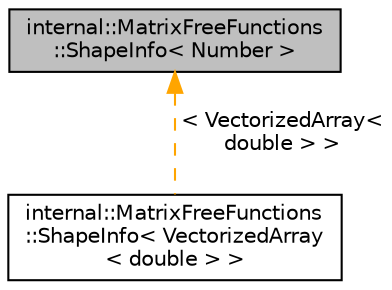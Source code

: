 digraph "internal::MatrixFreeFunctions::ShapeInfo&lt; Number &gt;"
{
 // LATEX_PDF_SIZE
  edge [fontname="Helvetica",fontsize="10",labelfontname="Helvetica",labelfontsize="10"];
  node [fontname="Helvetica",fontsize="10",shape=record];
  Node1 [label="internal::MatrixFreeFunctions\l::ShapeInfo\< Number \>",height=0.2,width=0.4,color="black", fillcolor="grey75", style="filled", fontcolor="black",tooltip=" "];
  Node1 -> Node2 [dir="back",color="orange",fontsize="10",style="dashed",label=" \< VectorizedArray\<\l double \> \>" ,fontname="Helvetica"];
  Node2 [label="internal::MatrixFreeFunctions\l::ShapeInfo\< VectorizedArray\l\< double \> \>",height=0.2,width=0.4,color="black", fillcolor="white", style="filled",URL="$structinternal_1_1MatrixFreeFunctions_1_1ShapeInfo.html",tooltip=" "];
}
